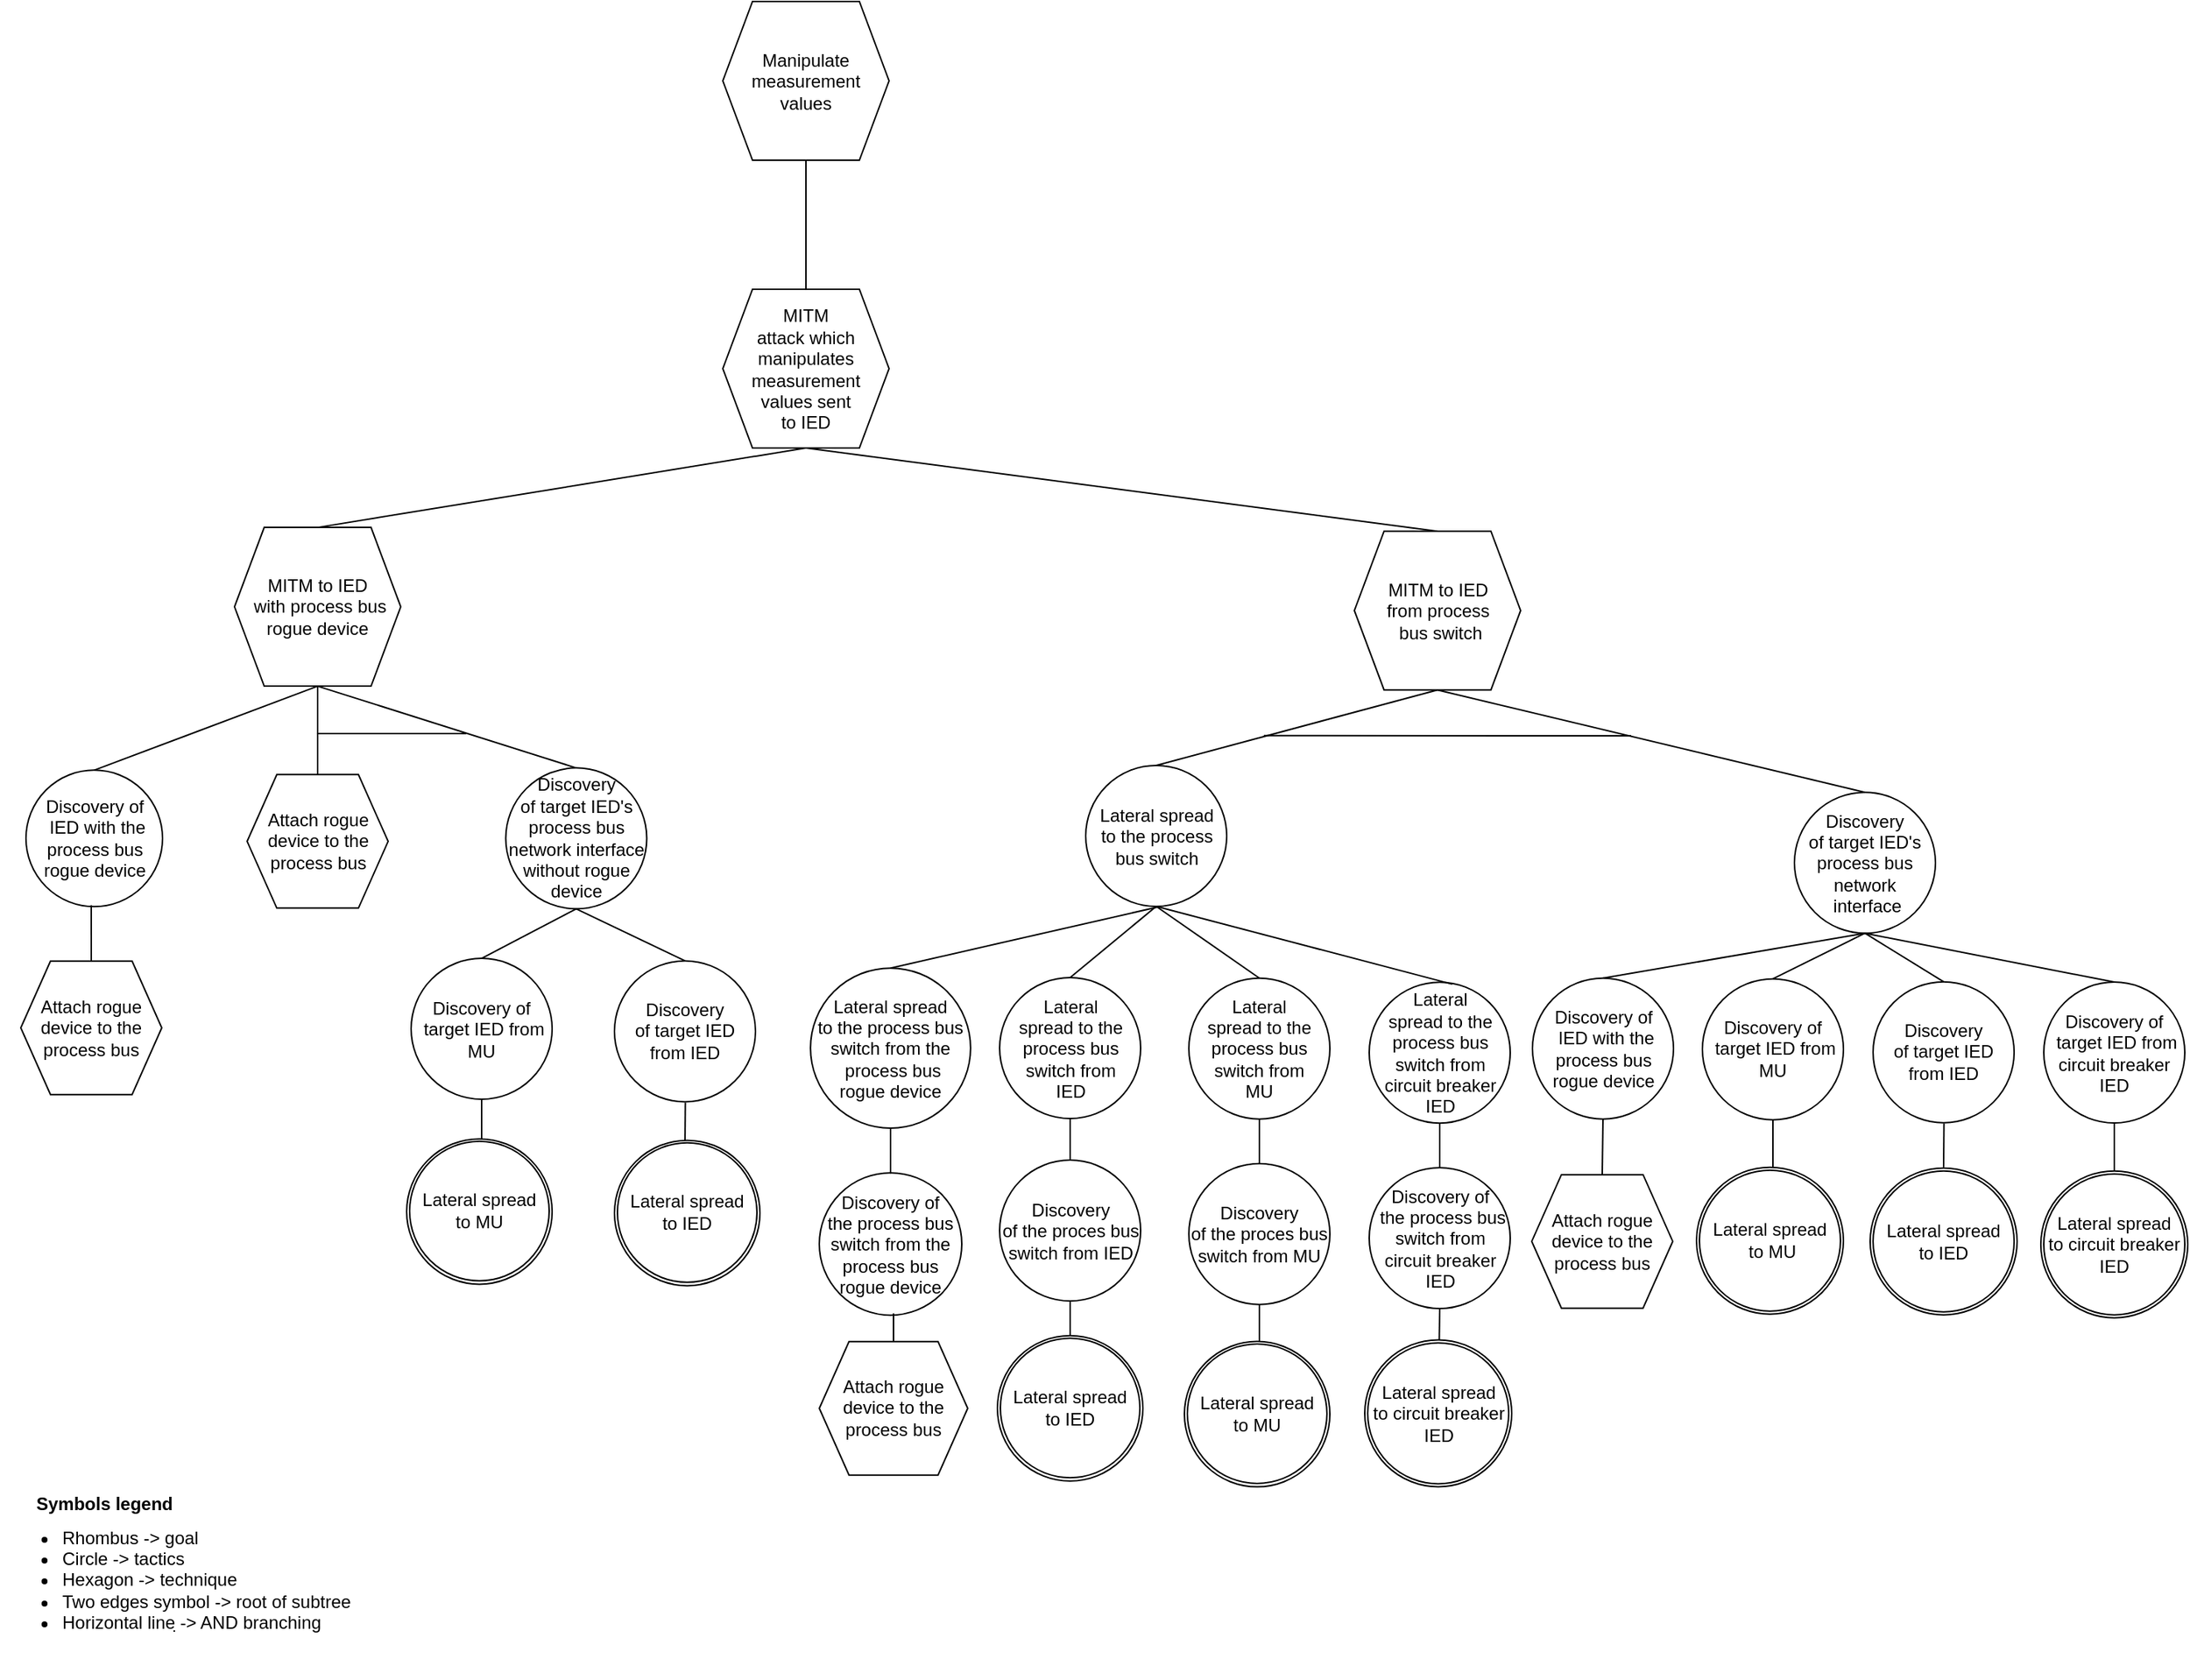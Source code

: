 <mxfile version="16.1.2" type="device"><diagram id="xbHYeiGO_CIbIeRIyyaW" name="Page-1"><mxGraphModel dx="1422" dy="905" grid="1" gridSize="10" guides="1" tooltips="1" connect="1" arrows="1" fold="1" page="1" pageScale="1" pageWidth="850" pageHeight="1100" math="0" shadow="0"><root><mxCell id="0"/><mxCell id="1" parent="0"/><mxCell id="wtVYRI3SUd-ezpo1nf6T-11" value="" style="endArrow=none;html=1;rounded=0;exitX=0.5;exitY=0;exitDx=0;exitDy=0;entryX=0.5;entryY=1;entryDx=0;entryDy=0;" parent="1" source="nbdmeN9ukbkjmMOt9uIb-2" target="nbdmeN9ukbkjmMOt9uIb-6" edge="1"><mxGeometry width="50" height="50" relative="1" as="geometry"><mxPoint x="380.21" y="93" as="sourcePoint"/><mxPoint x="680" y="120" as="targetPoint"/><Array as="points"/></mxGeometry></mxCell><mxCell id="wtVYRI3SUd-ezpo1nf6T-13" value="" style="endArrow=none;html=1;rounded=0;entryX=0.5;entryY=0;entryDx=0;entryDy=0;exitX=0.5;exitY=1;exitDx=0;exitDy=0;" parent="1" source="nbdmeN9ukbkjmMOt9uIb-2" target="2dhj_4RlpSU6l_lUr5A2-22" edge="1"><mxGeometry width="50" height="50" relative="1" as="geometry"><mxPoint x="914" y="326.78" as="sourcePoint"/><mxPoint x="124.5" y="407.24" as="targetPoint"/></mxGeometry></mxCell><mxCell id="nbdmeN9ukbkjmMOt9uIb-2" value="MITM &lt;br&gt;attack which manipulates measurement values sent&lt;br&gt;to IED" style="shape=hexagon;perimeter=hexagonPerimeter2;whiteSpace=wrap;html=1;fixedSize=1;" parent="1" vertex="1"><mxGeometry x="875" y="204" width="112" height="107" as="geometry"/></mxCell><mxCell id="nbdmeN9ukbkjmMOt9uIb-6" value="Manipulate measurement values" style="shape=hexagon;perimeter=hexagonPerimeter2;whiteSpace=wrap;html=1;fixedSize=1;" parent="1" vertex="1"><mxGeometry x="875" y="10" width="112" height="107" as="geometry"/></mxCell><mxCell id="XJ2tN9Py6yjStrmt5Zez-8" value="Attach rogue device to the process bus" style="shape=hexagon;perimeter=hexagonPerimeter2;whiteSpace=wrap;html=1;fixedSize=1;" parent="1" vertex="1"><mxGeometry x="402" y="656.86" width="95" height="90" as="geometry"/></mxCell><mxCell id="XJ2tN9Py6yjStrmt5Zez-12" value="Discovery of&lt;br&gt;&amp;nbsp;IED with the process bus rogue device" style="ellipse;whiteSpace=wrap;html=1;aspect=fixed;" parent="1" vertex="1"><mxGeometry x="405.5" y="528.17" width="92" height="92" as="geometry"/></mxCell><mxCell id="XJ2tN9Py6yjStrmt5Zez-13" value="" style="endArrow=none;html=1;rounded=0;entryX=0.5;entryY=0;entryDx=0;entryDy=0;exitX=0.44;exitY=0.99;exitDx=0;exitDy=0;exitPerimeter=0;" parent="1" target="XJ2tN9Py6yjStrmt5Zez-8" edge="1"><mxGeometry width="50" height="50" relative="1" as="geometry"><mxPoint x="449.48" y="619.25" as="sourcePoint"/><mxPoint x="73.5" y="821.37" as="targetPoint"/><Array as="points"/></mxGeometry></mxCell><mxCell id="4epFLDLlx2omxAIllbZk-19" value="" style="endArrow=none;html=1;rounded=0;exitX=0.5;exitY=1;exitDx=0;exitDy=0;" parent="1" source="4epFLDLlx2omxAIllbZk-30" edge="1"><mxGeometry width="50" height="50" relative="1" as="geometry"><mxPoint x="1076.25" y="897.52" as="sourcePoint"/><mxPoint x="1109" y="914.27" as="targetPoint"/><Array as="points"/></mxGeometry></mxCell><mxCell id="4epFLDLlx2omxAIllbZk-30" value="Discovery&lt;br&gt;of the proces bus switch from IED" style="ellipse;whiteSpace=wrap;html=1;aspect=fixed;" parent="1" vertex="1"><mxGeometry x="1061.5" y="791.02" width="95" height="95" as="geometry"/></mxCell><mxCell id="4epFLDLlx2omxAIllbZk-31" value="Lateral&lt;br&gt;&amp;nbsp;spread to the&amp;nbsp;&lt;br&gt;process bus switch from &lt;br&gt;IED" style="ellipse;whiteSpace=wrap;html=1;aspect=fixed;" parent="1" vertex="1"><mxGeometry x="1061.5" y="668.02" width="95" height="95" as="geometry"/></mxCell><mxCell id="4epFLDLlx2omxAIllbZk-32" value="" style="endArrow=none;html=1;rounded=0;entryX=0.5;entryY=1;entryDx=0;entryDy=0;" parent="1" source="4epFLDLlx2omxAIllbZk-30" target="4epFLDLlx2omxAIllbZk-31" edge="1"><mxGeometry width="50" height="50" relative="1" as="geometry"><mxPoint x="1109.5" y="788.52" as="sourcePoint"/><mxPoint x="850.88" y="800.02" as="targetPoint"/><Array as="points"/></mxGeometry></mxCell><mxCell id="4epFLDLlx2omxAIllbZk-35" value="" style="endArrow=none;html=1;rounded=0;exitX=0.5;exitY=1;exitDx=0;exitDy=0;entryX=0.5;entryY=0;entryDx=0;entryDy=0;" parent="1" source="nbdmeN9ukbkjmMOt9uIb-2" target="2dhj_4RlpSU6l_lUr5A2-23" edge="1"><mxGeometry width="50" height="50" relative="1" as="geometry"><mxPoint x="312.25" y="336.77" as="sourcePoint"/><mxPoint x="515" y="368.77" as="targetPoint"/></mxGeometry></mxCell><mxCell id="4epFLDLlx2omxAIllbZk-69" value="" style="endArrow=none;html=1;rounded=0;entryX=0.5;entryY=0;entryDx=0;entryDy=0;" parent="1" edge="1"><mxGeometry width="50" height="50" relative="1" as="geometry"><mxPoint x="1697.75" y="766.35" as="sourcePoint"/><mxPoint x="1697.5" y="795.85" as="targetPoint"/></mxGeometry></mxCell><mxCell id="4epFLDLlx2omxAIllbZk-72" value="Discovery&lt;br&gt;of target IED's process bus network&lt;br&gt;&amp;nbsp;interface" style="ellipse;whiteSpace=wrap;html=1;aspect=fixed;" parent="1" vertex="1"><mxGeometry x="1597" y="543.11" width="95" height="95" as="geometry"/></mxCell><mxCell id="puCEinSCBBNn_CZ7KbqS-37" value="" style="endArrow=none;html=1;rounded=0;exitX=0.5;exitY=0;exitDx=0;exitDy=0;entryX=0.5;entryY=1;entryDx=0;entryDy=0;" parent="1" source="4epFLDLlx2omxAIllbZk-72" target="2dhj_4RlpSU6l_lUr5A2-23" edge="1"><mxGeometry width="50" height="50" relative="1" as="geometry"><mxPoint x="1480.25" y="638.55" as="sourcePoint"/><mxPoint x="1816.5" y="496.88" as="targetPoint"/></mxGeometry></mxCell><mxCell id="puCEinSCBBNn_CZ7KbqS-38" value="" style="endArrow=none;html=1;rounded=0;entryX=0.5;entryY=1;entryDx=0;entryDy=0;exitX=0.5;exitY=0;exitDx=0;exitDy=0;" parent="1" source="4epFLDLlx2omxAIllbZk-31" target="2dhj_4RlpSU6l_lUr5A2-18" edge="1"><mxGeometry width="50" height="50" relative="1" as="geometry"><mxPoint x="1090" y="775.6" as="sourcePoint"/><mxPoint x="1080" y="611.1" as="targetPoint"/><Array as="points"/></mxGeometry></mxCell><mxCell id="puCEinSCBBNn_CZ7KbqS-49" value="" style="endArrow=none;html=1;rounded=0;exitX=0.5;exitY=1;exitDx=0;exitDy=0;entryX=0.5;entryY=0;entryDx=0;entryDy=0;" parent="1" source="2dhj_4RlpSU6l_lUr5A2-23" target="2dhj_4RlpSU6l_lUr5A2-18" edge="1"><mxGeometry width="50" height="50" relative="1" as="geometry"><mxPoint x="1274.5" y="470.02" as="sourcePoint"/><mxPoint x="1328" y="515.15" as="targetPoint"/><Array as="points"/></mxGeometry></mxCell><mxCell id="hAzzsJFHmQovH9H9Egom-1" value="Discovery&lt;br&gt;of target IED from IED" style="ellipse;whiteSpace=wrap;html=1;aspect=fixed;" parent="1" vertex="1"><mxGeometry x="1650" y="670.85" width="95" height="95" as="geometry"/></mxCell><mxCell id="hAzzsJFHmQovH9H9Egom-2" value="" style="endArrow=none;html=1;rounded=0;entryX=0.5;entryY=0;entryDx=0;entryDy=0;exitX=0.5;exitY=1;exitDx=0;exitDy=0;" parent="1" source="4epFLDLlx2omxAIllbZk-72" target="hAzzsJFHmQovH9H9Egom-1" edge="1"><mxGeometry width="50" height="50" relative="1" as="geometry"><mxPoint x="1580" y="650.66" as="sourcePoint"/><mxPoint x="1576.5" y="625.04" as="targetPoint"/></mxGeometry></mxCell><mxCell id="hAzzsJFHmQovH9H9Egom-12" value="Discovery of&lt;br&gt;&amp;nbsp;target IED from MU" style="ellipse;whiteSpace=wrap;html=1;aspect=fixed;" parent="1" vertex="1"><mxGeometry x="1535" y="668.85" width="95" height="95" as="geometry"/></mxCell><mxCell id="hAzzsJFHmQovH9H9Egom-13" value="" style="endArrow=none;html=1;rounded=0;entryX=0.5;entryY=1;entryDx=0;entryDy=0;" parent="1" target="hAzzsJFHmQovH9H9Egom-12" edge="1"><mxGeometry width="50" height="50" relative="1" as="geometry"><mxPoint x="1582.5" y="795.85" as="sourcePoint"/><mxPoint x="1595" y="759.35" as="targetPoint"/><Array as="points"/></mxGeometry></mxCell><mxCell id="hAzzsJFHmQovH9H9Egom-14" value="" style="endArrow=none;html=1;rounded=0;entryX=0.5;entryY=0;entryDx=0;entryDy=0;exitX=0.5;exitY=1;exitDx=0;exitDy=0;" parent="1" source="4epFLDLlx2omxAIllbZk-72" target="hAzzsJFHmQovH9H9Egom-12" edge="1"><mxGeometry width="50" height="50" relative="1" as="geometry"><mxPoint x="1520.5" y="640.66" as="sourcePoint"/><mxPoint x="1606" y="630.54" as="targetPoint"/></mxGeometry></mxCell><mxCell id="hAzzsJFHmQovH9H9Egom-15" value="" style="endArrow=none;html=1;rounded=0;" parent="1" edge="1"><mxGeometry width="50" height="50" relative="1" as="geometry"><mxPoint x="1239.5" y="504.88" as="sourcePoint"/><mxPoint x="1487" y="505" as="targetPoint"/></mxGeometry></mxCell><mxCell id="-p3bPlseEiRCEJ5lkALB-13" value="" style="endArrow=none;html=1;rounded=0;entryX=0.5;entryY=0;entryDx=0;entryDy=0;exitX=0.5;exitY=1;exitDx=0;exitDy=0;" parent="1" source="4epFLDLlx2omxAIllbZk-72" target="-p3bPlseEiRCEJ5lkALB-16" edge="1"><mxGeometry width="50" height="50" relative="1" as="geometry"><mxPoint x="1582" y="650.66" as="sourcePoint"/><mxPoint x="1467.25" y="676.85" as="targetPoint"/></mxGeometry></mxCell><mxCell id="-p3bPlseEiRCEJ5lkALB-14" value="Attach rogue device to the process bus" style="shape=hexagon;perimeter=hexagonPerimeter2;whiteSpace=wrap;html=1;fixedSize=1;" parent="1" vertex="1"><mxGeometry x="1420" y="800.85" width="95" height="90" as="geometry"/></mxCell><mxCell id="-p3bPlseEiRCEJ5lkALB-15" value="" style="endArrow=none;html=1;rounded=0;entryX=0.5;entryY=0;entryDx=0;entryDy=0;exitX=0.5;exitY=1;exitDx=0;exitDy=0;" parent="1" source="-p3bPlseEiRCEJ5lkALB-16" target="-p3bPlseEiRCEJ5lkALB-14" edge="1"><mxGeometry width="50" height="50" relative="1" as="geometry"><mxPoint x="1467.25" y="972.85" as="sourcePoint"/><mxPoint x="1447.25" y="1012.85" as="targetPoint"/></mxGeometry></mxCell><mxCell id="-p3bPlseEiRCEJ5lkALB-16" value="Discovery of&lt;br&gt;&amp;nbsp;IED with the process bus rogue device" style="ellipse;whiteSpace=wrap;html=1;aspect=fixed;" parent="1" vertex="1"><mxGeometry x="1420.5" y="668.35" width="95" height="95" as="geometry"/></mxCell><mxCell id="2dhj_4RlpSU6l_lUr5A2-2" value="" style="endArrow=none;html=1;rounded=0;exitX=0.5;exitY=1;exitDx=0;exitDy=0;" parent="1" source="2dhj_4RlpSU6l_lUr5A2-6" edge="1"><mxGeometry width="50" height="50" relative="1" as="geometry"><mxPoint x="1203.75" y="897.85" as="sourcePoint"/><mxPoint x="1236.5" y="914.6" as="targetPoint"/><Array as="points"/></mxGeometry></mxCell><mxCell id="2dhj_4RlpSU6l_lUr5A2-6" value="Discovery&lt;br&gt;of the proces bus switch from MU" style="ellipse;whiteSpace=wrap;html=1;aspect=fixed;" parent="1" vertex="1"><mxGeometry x="1189" y="793.35" width="95" height="95" as="geometry"/></mxCell><mxCell id="2dhj_4RlpSU6l_lUr5A2-7" value="Lateral&lt;br&gt;&amp;nbsp;spread to the&amp;nbsp;&lt;br&gt;process bus switch from &lt;br&gt;MU" style="ellipse;whiteSpace=wrap;html=1;aspect=fixed;" parent="1" vertex="1"><mxGeometry x="1189" y="668.35" width="95" height="95" as="geometry"/></mxCell><mxCell id="2dhj_4RlpSU6l_lUr5A2-8" value="" style="endArrow=none;html=1;rounded=0;entryX=0.5;entryY=1;entryDx=0;entryDy=0;" parent="1" source="2dhj_4RlpSU6l_lUr5A2-6" target="2dhj_4RlpSU6l_lUr5A2-7" edge="1"><mxGeometry width="50" height="50" relative="1" as="geometry"><mxPoint x="1237" y="788.85" as="sourcePoint"/><mxPoint x="978.38" y="800.35" as="targetPoint"/><Array as="points"/></mxGeometry></mxCell><mxCell id="2dhj_4RlpSU6l_lUr5A2-10" value="" style="endArrow=none;html=1;rounded=0;entryX=0.5;entryY=1;entryDx=0;entryDy=0;exitX=0.5;exitY=0;exitDx=0;exitDy=0;" parent="1" source="2dhj_4RlpSU6l_lUr5A2-7" target="2dhj_4RlpSU6l_lUr5A2-18" edge="1"><mxGeometry width="50" height="50" relative="1" as="geometry"><mxPoint x="1168.5" y="721.08" as="sourcePoint"/><mxPoint x="1167.5" y="680.76" as="targetPoint"/><Array as="points"/></mxGeometry></mxCell><mxCell id="2dhj_4RlpSU6l_lUr5A2-18" value="Lateral spread &lt;br&gt;to the process bus switch" style="ellipse;whiteSpace=wrap;html=1;aspect=fixed;" parent="1" vertex="1"><mxGeometry x="1119.5" y="525.0" width="95" height="95" as="geometry"/></mxCell><mxCell id="2dhj_4RlpSU6l_lUr5A2-21" value="" style="endArrow=none;html=1;rounded=0;entryX=0.5;entryY=0;entryDx=0;entryDy=0;exitX=0.5;exitY=1;exitDx=0;exitDy=0;" parent="1" source="2dhj_4RlpSU6l_lUr5A2-22" target="XJ2tN9Py6yjStrmt5Zez-12" edge="1"><mxGeometry width="50" height="50" relative="1" as="geometry"><mxPoint x="597.5" y="595.97" as="sourcePoint"/><mxPoint x="683.25" y="738.0" as="targetPoint"/></mxGeometry></mxCell><mxCell id="2dhj_4RlpSU6l_lUr5A2-22" value="MITM to IED&lt;br&gt;&amp;nbsp;with process bus rogue device" style="shape=hexagon;perimeter=hexagonPerimeter2;whiteSpace=wrap;html=1;fixedSize=1;" parent="1" vertex="1"><mxGeometry x="546" y="364.56" width="112" height="107" as="geometry"/></mxCell><mxCell id="2dhj_4RlpSU6l_lUr5A2-23" value="MITM to IED &lt;br&gt;from process&lt;br&gt;&amp;nbsp;bus switch" style="shape=hexagon;perimeter=hexagonPerimeter2;whiteSpace=wrap;html=1;fixedSize=1;" parent="1" vertex="1"><mxGeometry x="1300.5" y="367.1" width="112" height="107" as="geometry"/></mxCell><mxCell id="VsqYd4zWUFWY-cEYZpS1-10" value="" style="endArrow=none;html=1;rounded=0;exitX=0.5;exitY=1;exitDx=0;exitDy=0;entryX=0.5;entryY=0;entryDx=0;entryDy=0;" parent="1" source="2dhj_4RlpSU6l_lUr5A2-22" target="VsqYd4zWUFWY-cEYZpS1-13" edge="1"><mxGeometry width="50" height="50" relative="1" as="geometry"><mxPoint x="686.5" y="486.27" as="sourcePoint"/><mxPoint x="598" y="603.73" as="targetPoint"/></mxGeometry></mxCell><mxCell id="VsqYd4zWUFWY-cEYZpS1-11" value="" style="endArrow=none;html=1;rounded=0;exitX=0.5;exitY=1;exitDx=0;exitDy=0;entryX=0.5;entryY=0;entryDx=0;entryDy=0;" parent="1" source="2dhj_4RlpSU6l_lUr5A2-22" target="Wc3BPldIsUcrUfqzeBYM-59" edge="1"><mxGeometry width="50" height="50" relative="1" as="geometry"><mxPoint x="686.5" y="486.27" as="sourcePoint"/><mxPoint x="721" y="779.28" as="targetPoint"/></mxGeometry></mxCell><mxCell id="VsqYd4zWUFWY-cEYZpS1-12" value="" style="endArrow=none;html=1;rounded=0;" parent="1" edge="1"><mxGeometry width="50" height="50" relative="1" as="geometry"><mxPoint x="601.5" y="503.47" as="sourcePoint"/><mxPoint x="702" y="503.46" as="targetPoint"/><Array as="points"/></mxGeometry></mxCell><mxCell id="VsqYd4zWUFWY-cEYZpS1-13" value="Attach rogue device to the process bus" style="shape=hexagon;perimeter=hexagonPerimeter2;whiteSpace=wrap;html=1;fixedSize=1;" parent="1" vertex="1"><mxGeometry x="554.5" y="531.17" width="95" height="90" as="geometry"/></mxCell><mxCell id="Wc3BPldIsUcrUfqzeBYM-58" value="" style="endArrow=none;html=1;rounded=0;entryX=0.5;entryY=0;entryDx=0;entryDy=0;" parent="1" edge="1"><mxGeometry width="50" height="50" relative="1" as="geometry"><mxPoint x="849.75" y="752.2" as="sourcePoint"/><mxPoint x="849.5" y="782.7" as="targetPoint"/></mxGeometry></mxCell><mxCell id="Wc3BPldIsUcrUfqzeBYM-59" value="Discovery&lt;br&gt;of target IED's process bus network interface without rogue device" style="ellipse;whiteSpace=wrap;html=1;aspect=fixed;" parent="1" vertex="1"><mxGeometry x="728.75" y="526.67" width="95" height="95" as="geometry"/></mxCell><mxCell id="Wc3BPldIsUcrUfqzeBYM-60" value="Discovery&lt;br&gt;of target IED from IED" style="ellipse;whiteSpace=wrap;html=1;aspect=fixed;" parent="1" vertex="1"><mxGeometry x="802" y="656.7" width="95" height="95" as="geometry"/></mxCell><mxCell id="Wc3BPldIsUcrUfqzeBYM-61" value="" style="endArrow=none;html=1;rounded=0;entryX=0.5;entryY=0;entryDx=0;entryDy=0;exitX=0.5;exitY=1;exitDx=0;exitDy=0;" parent="1" source="Wc3BPldIsUcrUfqzeBYM-59" target="Wc3BPldIsUcrUfqzeBYM-60" edge="1"><mxGeometry width="50" height="50" relative="1" as="geometry"><mxPoint x="775.5" y="678.65" as="sourcePoint"/><mxPoint x="772" y="653.03" as="targetPoint"/></mxGeometry></mxCell><mxCell id="Wc3BPldIsUcrUfqzeBYM-71" value="Discovery of&lt;br&gt;&amp;nbsp;target IED from MU" style="ellipse;whiteSpace=wrap;html=1;aspect=fixed;" parent="1" vertex="1"><mxGeometry x="665" y="655.03" width="95" height="95" as="geometry"/></mxCell><mxCell id="Wc3BPldIsUcrUfqzeBYM-72" value="" style="endArrow=none;html=1;rounded=0;entryX=0.5;entryY=1;entryDx=0;entryDy=0;" parent="1" target="Wc3BPldIsUcrUfqzeBYM-71" edge="1"><mxGeometry width="50" height="50" relative="1" as="geometry"><mxPoint x="712.5" y="782.03" as="sourcePoint"/><mxPoint x="725" y="745.53" as="targetPoint"/><Array as="points"/></mxGeometry></mxCell><mxCell id="Wc3BPldIsUcrUfqzeBYM-73" value="" style="endArrow=none;html=1;rounded=0;entryX=0.5;entryY=0;entryDx=0;entryDy=0;exitX=0.5;exitY=1;exitDx=0;exitDy=0;" parent="1" source="Wc3BPldIsUcrUfqzeBYM-59" target="Wc3BPldIsUcrUfqzeBYM-71" edge="1"><mxGeometry width="50" height="50" relative="1" as="geometry"><mxPoint x="716" y="668.65" as="sourcePoint"/><mxPoint x="801.5" y="658.53" as="targetPoint"/></mxGeometry></mxCell><mxCell id="D7rPpnNwgxipxdSlEya6-108" value="Discovery of&lt;br&gt;&amp;nbsp;target IED from circuit breaker IED" style="ellipse;whiteSpace=wrap;html=1;aspect=fixed;" parent="1" vertex="1"><mxGeometry x="1765" y="671.02" width="95" height="95" as="geometry"/></mxCell><mxCell id="D7rPpnNwgxipxdSlEya6-110" value="" style="endArrow=none;html=1;rounded=0;entryX=0.5;entryY=0;entryDx=0;entryDy=0;exitX=0.5;exitY=1;exitDx=0;exitDy=0;" parent="1" source="4epFLDLlx2omxAIllbZk-72" target="D7rPpnNwgxipxdSlEya6-108" edge="1"><mxGeometry width="50" height="50" relative="1" as="geometry"><mxPoint x="1637" y="635.63" as="sourcePoint"/><mxPoint x="1602.5" y="682.02" as="targetPoint"/></mxGeometry></mxCell><mxCell id="D7rPpnNwgxipxdSlEya6-112" value="" style="endArrow=none;html=1;rounded=0;exitX=0.5;exitY=1;exitDx=0;exitDy=0;" parent="1" source="D7rPpnNwgxipxdSlEya6-116" target="GX_PPhYbI8J3UPjB_SaM-11" edge="1"><mxGeometry width="50" height="50" relative="1" as="geometry"><mxPoint x="1325.25" y="900.6" as="sourcePoint"/><mxPoint x="1318" y="905.92" as="targetPoint"/><Array as="points"/></mxGeometry></mxCell><mxCell id="D7rPpnNwgxipxdSlEya6-116" value="Discovery of&lt;br&gt;&amp;nbsp;the process&amp;nbsp;bus switch from circuit breaker IED" style="ellipse;whiteSpace=wrap;html=1;aspect=fixed;" parent="1" vertex="1"><mxGeometry x="1310.5" y="796.1" width="95" height="95" as="geometry"/></mxCell><mxCell id="D7rPpnNwgxipxdSlEya6-117" value="Lateral&lt;br&gt;&amp;nbsp;spread to the&amp;nbsp;&lt;br&gt;process bus switch from &lt;br&gt;circuit breaker IED" style="ellipse;whiteSpace=wrap;html=1;aspect=fixed;" parent="1" vertex="1"><mxGeometry x="1310.5" y="671.1" width="95" height="95" as="geometry"/></mxCell><mxCell id="D7rPpnNwgxipxdSlEya6-118" value="" style="endArrow=none;html=1;rounded=0;entryX=0.5;entryY=1;entryDx=0;entryDy=0;" parent="1" source="D7rPpnNwgxipxdSlEya6-116" target="D7rPpnNwgxipxdSlEya6-117" edge="1"><mxGeometry width="50" height="50" relative="1" as="geometry"><mxPoint x="1358.5" y="791.6" as="sourcePoint"/><mxPoint x="1099.88" y="803.1" as="targetPoint"/><Array as="points"/></mxGeometry></mxCell><mxCell id="D7rPpnNwgxipxdSlEya6-119" value="" style="endArrow=none;html=1;rounded=0;exitX=0.589;exitY=0.014;exitDx=0;exitDy=0;exitPerimeter=0;entryX=0.5;entryY=1;entryDx=0;entryDy=0;" parent="1" source="D7rPpnNwgxipxdSlEya6-117" target="2dhj_4RlpSU6l_lUr5A2-18" edge="1"><mxGeometry width="50" height="50" relative="1" as="geometry"><mxPoint x="1230" y="655.83" as="sourcePoint"/><mxPoint x="1166.5" y="603.23" as="targetPoint"/><Array as="points"/></mxGeometry></mxCell><mxCell id="nnAlRG95ZI68r86UXwVI-1" value="&lt;font style=&quot;font-size: 12px&quot;&gt;Symbols legend&lt;/font&gt;" style="text;strokeColor=none;fillColor=none;html=1;fontSize=24;fontStyle=1;verticalAlign=middle;align=center;" parent="1" vertex="1"><mxGeometry x="408" y="999.23" width="100" height="40" as="geometry"/></mxCell><mxCell id="nnAlRG95ZI68r86UXwVI-2" value="&lt;ul&gt;&lt;li&gt;&lt;span&gt;Rhombus -&amp;gt; goal&lt;/span&gt;&lt;/li&gt;&lt;li&gt;&lt;span&gt;Circle -&amp;gt; tactics&lt;/span&gt;&lt;br&gt;&lt;/li&gt;&lt;li&gt;Hexagon -&amp;gt; technique&lt;/li&gt;&lt;li&gt;Two edges symbol -&amp;gt; root of subtree&lt;/li&gt;&lt;li&gt;Horizontal line&amp;nbsp;̣-&amp;gt; AND branching&lt;/li&gt;&lt;/ul&gt;" style="text;strokeColor=none;fillColor=none;html=1;whiteSpace=wrap;verticalAlign=middle;overflow=hidden;fontSize=12;" parent="1" vertex="1"><mxGeometry x="388" y="1008.23" width="256" height="132" as="geometry"/></mxCell><mxCell id="GX_PPhYbI8J3UPjB_SaM-2" value="" style="ellipse;whiteSpace=wrap;html=1;aspect=fixed;" parent="1" vertex="1"><mxGeometry x="662" y="776.7" width="98" height="98" as="geometry"/></mxCell><mxCell id="GX_PPhYbI8J3UPjB_SaM-3" value="&lt;span&gt;Lateral spread&lt;/span&gt;&lt;br&gt;&lt;span&gt;to MU&lt;/span&gt;" style="ellipse;whiteSpace=wrap;html=1;aspect=fixed;" parent="1" vertex="1"><mxGeometry x="664" y="778.4" width="94" height="94" as="geometry"/></mxCell><mxCell id="GX_PPhYbI8J3UPjB_SaM-4" value="" style="ellipse;whiteSpace=wrap;html=1;aspect=fixed;" parent="1" vertex="1"><mxGeometry x="802" y="777.7" width="98" height="98" as="geometry"/></mxCell><mxCell id="GX_PPhYbI8J3UPjB_SaM-5" value="&lt;span&gt;Lateral spread&lt;/span&gt;&lt;br&gt;&lt;span&gt;to IED&lt;/span&gt;" style="ellipse;whiteSpace=wrap;html=1;aspect=fixed;" parent="1" vertex="1"><mxGeometry x="804" y="779.4" width="94" height="94" as="geometry"/></mxCell><mxCell id="GX_PPhYbI8J3UPjB_SaM-6" value="" style="ellipse;whiteSpace=wrap;html=1;aspect=fixed;" parent="1" vertex="1"><mxGeometry x="1060" y="909.39" width="98" height="98" as="geometry"/></mxCell><mxCell id="GX_PPhYbI8J3UPjB_SaM-7" value="&lt;span&gt;Lateral spread&lt;/span&gt;&lt;br&gt;&lt;span&gt;to IED&lt;/span&gt;" style="ellipse;whiteSpace=wrap;html=1;aspect=fixed;" parent="1" vertex="1"><mxGeometry x="1062" y="911.09" width="94" height="94" as="geometry"/></mxCell><mxCell id="GX_PPhYbI8J3UPjB_SaM-8" value="" style="ellipse;whiteSpace=wrap;html=1;aspect=fixed;" parent="1" vertex="1"><mxGeometry x="1186" y="913.3" width="98" height="98" as="geometry"/></mxCell><mxCell id="GX_PPhYbI8J3UPjB_SaM-9" value="&lt;span&gt;Lateral spread&lt;/span&gt;&lt;br&gt;&lt;span&gt;to MU&lt;/span&gt;" style="ellipse;whiteSpace=wrap;html=1;aspect=fixed;" parent="1" vertex="1"><mxGeometry x="1188" y="915" width="94" height="94" as="geometry"/></mxCell><mxCell id="GX_PPhYbI8J3UPjB_SaM-10" value="" style="ellipse;whiteSpace=wrap;html=1;aspect=fixed;" parent="1" vertex="1"><mxGeometry x="1307.5" y="912.23" width="99" height="99" as="geometry"/></mxCell><mxCell id="GX_PPhYbI8J3UPjB_SaM-11" value="&lt;span&gt;Lateral spread&lt;/span&gt;&lt;br&gt;&lt;span&gt;to circuit breaker IED&lt;/span&gt;" style="ellipse;whiteSpace=wrap;html=1;aspect=fixed;" parent="1" vertex="1"><mxGeometry x="1309.5" y="914.23" width="95" height="95" as="geometry"/></mxCell><mxCell id="GX_PPhYbI8J3UPjB_SaM-12" value="" style="endArrow=none;html=1;rounded=0;exitX=0.5;exitY=1;exitDx=0;exitDy=0;" parent="1" source="D7rPpnNwgxipxdSlEya6-108" target="GX_PPhYbI8J3UPjB_SaM-14" edge="1"><mxGeometry width="50" height="50" relative="1" as="geometry"><mxPoint x="1797.5" y="781.67" as="sourcePoint"/><mxPoint x="1774.5" y="785.54" as="targetPoint"/><Array as="points"/></mxGeometry></mxCell><mxCell id="GX_PPhYbI8J3UPjB_SaM-13" value="" style="ellipse;whiteSpace=wrap;html=1;aspect=fixed;" parent="1" vertex="1"><mxGeometry x="1763" y="798.35" width="99" height="99" as="geometry"/></mxCell><mxCell id="GX_PPhYbI8J3UPjB_SaM-14" value="&lt;span&gt;Lateral spread&lt;/span&gt;&lt;br&gt;&lt;span&gt;to circuit breaker IED&lt;/span&gt;" style="ellipse;whiteSpace=wrap;html=1;aspect=fixed;" parent="1" vertex="1"><mxGeometry x="1765" y="800.35" width="95" height="95" as="geometry"/></mxCell><mxCell id="GX_PPhYbI8J3UPjB_SaM-15" value="" style="ellipse;whiteSpace=wrap;html=1;aspect=fixed;" parent="1" vertex="1"><mxGeometry x="1648" y="796.35" width="99" height="99" as="geometry"/></mxCell><mxCell id="GX_PPhYbI8J3UPjB_SaM-16" value="&lt;span&gt;Lateral spread&lt;/span&gt;&lt;br&gt;&lt;span&gt;to IED&lt;/span&gt;" style="ellipse;whiteSpace=wrap;html=1;aspect=fixed;" parent="1" vertex="1"><mxGeometry x="1650" y="798.35" width="95" height="95" as="geometry"/></mxCell><mxCell id="GX_PPhYbI8J3UPjB_SaM-17" value="" style="ellipse;whiteSpace=wrap;html=1;aspect=fixed;" parent="1" vertex="1"><mxGeometry x="1531" y="795.85" width="99" height="99" as="geometry"/></mxCell><mxCell id="GX_PPhYbI8J3UPjB_SaM-18" value="Lateral spread&lt;br&gt;&amp;nbsp;to MU" style="ellipse;whiteSpace=wrap;html=1;aspect=fixed;" parent="1" vertex="1"><mxGeometry x="1533" y="797.85" width="95" height="95" as="geometry"/></mxCell><mxCell id="8NDEoHt6KhH216qj1KdQ-1" value="" style="endArrow=none;html=1;rounded=0;entryX=0.5;entryY=0;entryDx=0;entryDy=0;" parent="1" target="8NDEoHt6KhH216qj1KdQ-2" edge="1"><mxGeometry width="50" height="50" relative="1" as="geometry"><mxPoint x="1170" y="620" as="sourcePoint"/><mxPoint x="1004" y="852.1" as="targetPoint"/></mxGeometry></mxCell><mxCell id="8NDEoHt6KhH216qj1KdQ-2" value="Lateral spread&lt;br&gt;to the process bus switch from the&lt;br&gt;&amp;nbsp;process bus&lt;br&gt;rogue device" style="ellipse;whiteSpace=wrap;html=1;aspect=fixed;" parent="1" vertex="1"><mxGeometry x="934.07" y="661.59" width="107.85" height="107.85" as="geometry"/></mxCell><mxCell id="8NDEoHt6KhH216qj1KdQ-3" value="Discovery of &lt;br&gt;the process bus switch from the process bus rogue device" style="ellipse;whiteSpace=wrap;html=1;aspect=fixed;" parent="1" vertex="1"><mxGeometry x="940" y="799.57" width="96" height="96" as="geometry"/></mxCell><mxCell id="8NDEoHt6KhH216qj1KdQ-4" value="Attach rogue device to the process bus" style="shape=hexagon;perimeter=hexagonPerimeter2;whiteSpace=wrap;html=1;fixedSize=1;" parent="1" vertex="1"><mxGeometry x="940" y="913.39" width="100" height="90" as="geometry"/></mxCell><mxCell id="8NDEoHt6KhH216qj1KdQ-5" value="" style="endArrow=none;html=1;rounded=0;" parent="1" source="8NDEoHt6KhH216qj1KdQ-4" edge="1"><mxGeometry width="50" height="50" relative="1" as="geometry"><mxPoint x="998" y="687.68" as="sourcePoint"/><mxPoint x="990" y="894.39" as="targetPoint"/><Array as="points"/></mxGeometry></mxCell><mxCell id="8NDEoHt6KhH216qj1KdQ-6" value="" style="endArrow=none;html=1;rounded=0;exitX=0.5;exitY=0;exitDx=0;exitDy=0;entryX=0.5;entryY=1;entryDx=0;entryDy=0;" parent="1" target="8NDEoHt6KhH216qj1KdQ-2" edge="1"><mxGeometry width="50" height="50" relative="1" as="geometry"><mxPoint x="988" y="800.18" as="sourcePoint"/><mxPoint x="970" y="770" as="targetPoint"/><Array as="points"/></mxGeometry></mxCell></root></mxGraphModel></diagram></mxfile>